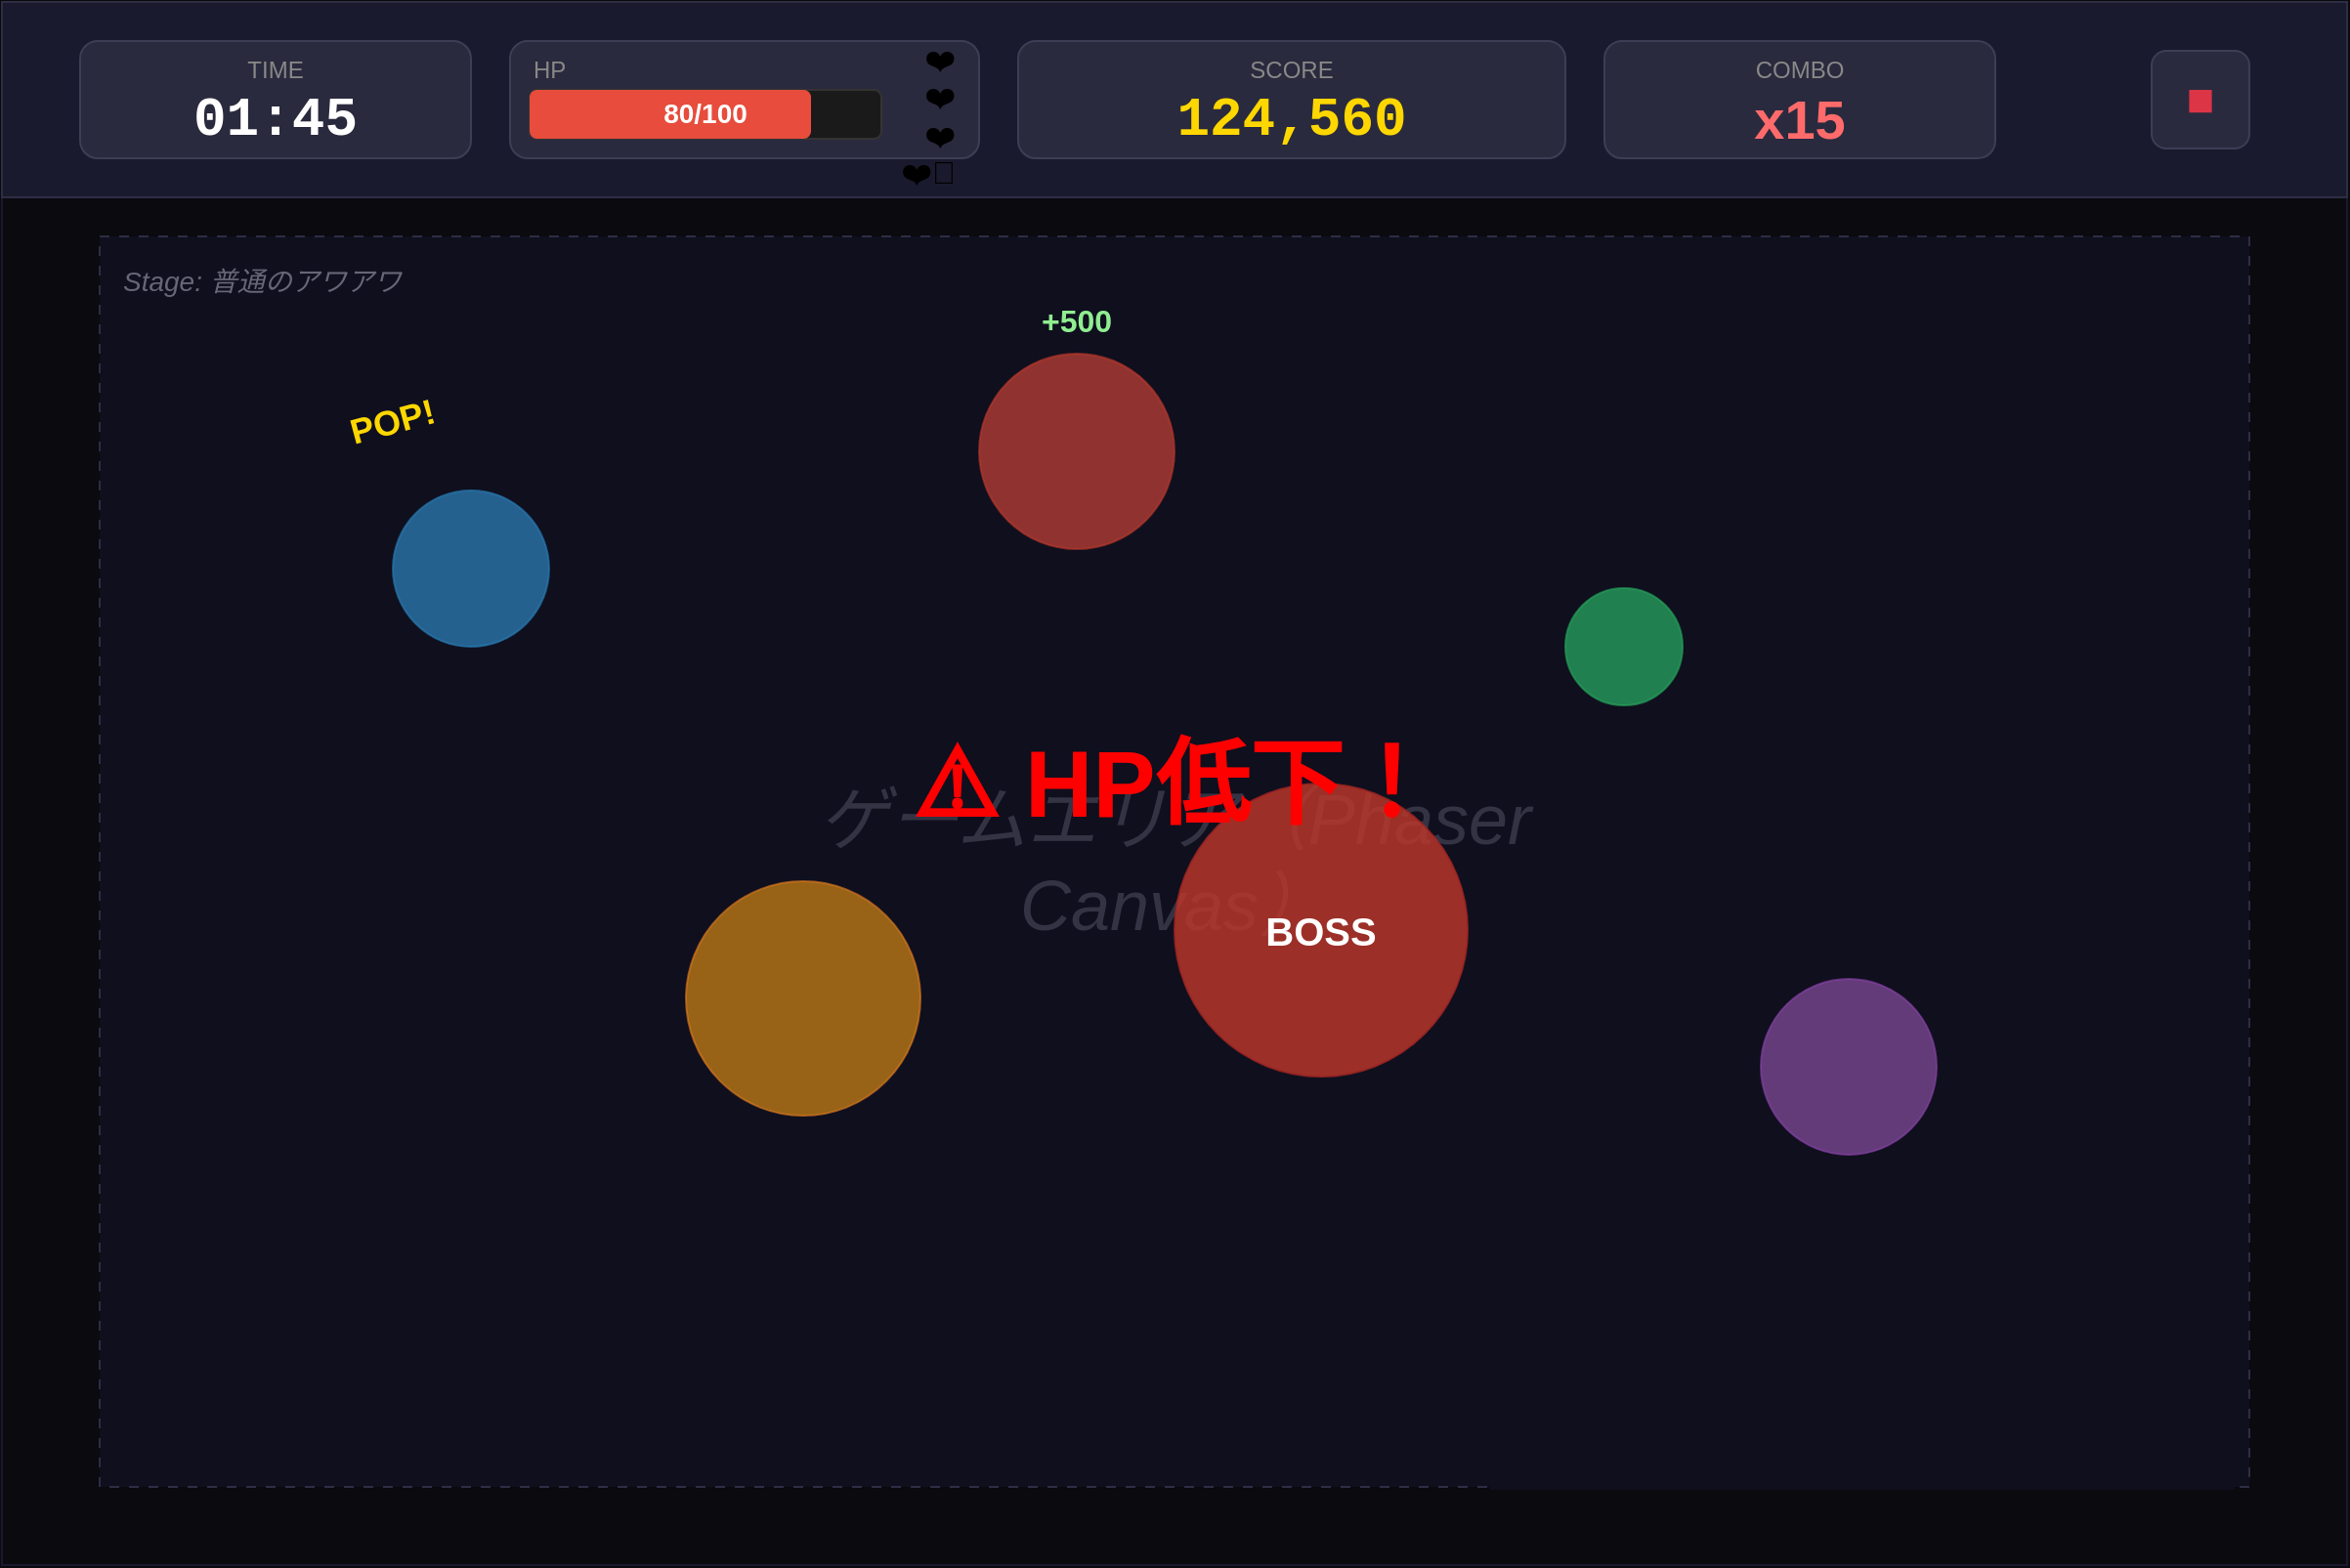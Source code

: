 <mxfile>
    <diagram id="game-play-layout" name="GamePlayPage">
        <mxGraphModel dx="1254" dy="1169" grid="1" gridSize="10" guides="1" tooltips="1" connect="1" arrows="1" fold="1" page="1" pageScale="1" pageWidth="1200" pageHeight="800" background="#0a0a0f" math="0" shadow="0">
            <root>
                <mxCell id="0"/>
                <mxCell id="1" parent="0"/>
                <!-- 背景コンテナ -->
                <mxCell id="bg-container" value="" style="rounded=0;whiteSpace=wrap;html=1;fillColor=#0a0a0f;strokeColor=#1a1a2e;" parent="1" vertex="1">
                    <mxGeometry x="0" y="0" width="1200" height="800" as="geometry"/>
                </mxCell>
                <!-- ゲーム情報ヘッダーエリア -->
                <mxCell id="header-bg" value="" style="rounded=0;whiteSpace=wrap;html=1;fillColor=#1a1a2e;strokeColor=#2d2d44;" parent="1" vertex="1">
                    <mxGeometry x="0" y="0" width="1200" height="100" as="geometry"/>
                </mxCell>
                <!-- 残り時間表示 -->
                <mxCell id="time-container" value="" style="rounded=1;whiteSpace=wrap;html=1;fillColor=#2a2a3e;strokeColor=#3d3d55;" parent="1" vertex="1">
                    <mxGeometry x="40" y="20" width="200" height="60" as="geometry"/>
                </mxCell>
                <mxCell id="time-label" value="TIME" style="text;html=1;strokeColor=none;fillColor=none;align=center;verticalAlign=middle;whiteSpace=wrap;rounded=0;fontSize=12;fontColor=#888888;" parent="1" vertex="1">
                    <mxGeometry x="40" y="25" width="200" height="20" as="geometry"/>
                </mxCell>
                <mxCell id="time-value" value="01:45" style="text;html=1;strokeColor=none;fillColor=none;align=center;verticalAlign=middle;whiteSpace=wrap;rounded=0;fontSize=28;fontColor=#ffffff;fontStyle=1;fontFamily=Courier New;" parent="1" vertex="1">
                    <mxGeometry x="40" y="45" width="200" height="30" as="geometry"/>
                </mxCell>
                <!-- HP表示 -->
                <mxCell id="hp-container" value="" style="rounded=1;whiteSpace=wrap;html=1;fillColor=#2a2a3e;strokeColor=#3d3d55;" parent="1" vertex="1">
                    <mxGeometry x="260" y="20" width="240" height="60" as="geometry"/>
                </mxCell>
                <mxCell id="hp-label" value="HP" style="text;html=1;strokeColor=none;fillColor=none;align=left;verticalAlign=middle;whiteSpace=wrap;rounded=0;fontSize=12;fontColor=#888888;" parent="1" vertex="1">
                    <mxGeometry x="270" y="25" width="50" height="20" as="geometry"/>
                </mxCell>
                <mxCell id="hp-bar-bg" value="" style="rounded=1;whiteSpace=wrap;html=1;fillColor=#1a1a1a;strokeColor=#333333;" parent="1" vertex="1">
                    <mxGeometry x="270" y="45" width="180" height="25" as="geometry"/>
                </mxCell>
                <mxCell id="hp-bar-fill" value="" style="rounded=1;whiteSpace=wrap;html=1;fillColor=#e74c3c;strokeColor=none;" parent="1" vertex="1">
                    <mxGeometry x="270" y="45" width="144" height="25" as="geometry"/>
                </mxCell>
                <mxCell id="hp-text" value="80/100" style="text;html=1;strokeColor=none;fillColor=none;align=center;verticalAlign=middle;whiteSpace=wrap;rounded=0;fontSize=14;fontColor=#ffffff;fontStyle=1;" parent="1" vertex="1">
                    <mxGeometry x="270" y="47" width="180" height="20" as="geometry"/>
                </mxCell>
                <mxCell id="hp-hearts" value="❤️❤️❤️❤️🤍" style="text;html=1;strokeColor=none;fillColor=none;align=right;verticalAlign=middle;whiteSpace=wrap;rounded=0;fontSize=16;" parent="1" vertex="1">
                    <mxGeometry x="460" y="45" width="30" height="25" as="geometry"/>
                </mxCell>
                <!-- スコア表示 -->
                <mxCell id="score-container" value="" style="rounded=1;whiteSpace=wrap;html=1;fillColor=#2a2a3e;strokeColor=#3d3d55;" parent="1" vertex="1">
                    <mxGeometry x="520" y="20" width="280" height="60" as="geometry"/>
                </mxCell>
                <mxCell id="score-label" value="SCORE" style="text;html=1;strokeColor=none;fillColor=none;align=center;verticalAlign=middle;whiteSpace=wrap;rounded=0;fontSize=12;fontColor=#888888;" parent="1" vertex="1">
                    <mxGeometry x="520" y="25" width="280" height="20" as="geometry"/>
                </mxCell>
                <mxCell id="score-value" value="124,560" style="text;html=1;strokeColor=none;fillColor=none;align=center;verticalAlign=middle;whiteSpace=wrap;rounded=0;fontSize=28;fontColor=#ffd700;fontStyle=1;fontFamily=Courier New;" parent="1" vertex="1">
                    <mxGeometry x="520" y="45" width="280" height="30" as="geometry"/>
                </mxCell>
                <!-- コンボ表示 -->
                <mxCell id="combo-container" value="" style="rounded=1;whiteSpace=wrap;html=1;fillColor=#2a2a3e;strokeColor=#3d3d55;" parent="1" vertex="1">
                    <mxGeometry x="820" y="20" width="200" height="60" as="geometry"/>
                </mxCell>
                <mxCell id="combo-label" value="COMBO" style="text;html=1;strokeColor=none;fillColor=none;align=center;verticalAlign=middle;whiteSpace=wrap;rounded=0;fontSize=12;fontColor=#888888;" parent="1" vertex="1">
                    <mxGeometry x="820" y="25" width="200" height="20" as="geometry"/>
                </mxCell>
                <mxCell id="combo-value" value="x15" style="text;html=1;strokeColor=none;fillColor=none;align=center;verticalAlign=middle;whiteSpace=wrap;rounded=0;fontSize=28;fontColor=#ff6b6b;fontStyle=1;" parent="1" vertex="1">
                    <mxGeometry x="820" y="45" width="200" height="30" as="geometry"/>
                </mxCell>
                <!-- 終了ボタン -->
                <mxCell id="stop-btn" value="■" style="rounded=1;whiteSpace=wrap;html=1;fillColor=#2a2a3e;strokeColor=#3d3d55;fontSize=24;fontColor=#dc3545;fontStyle=1;" parent="1" vertex="1">
                    <mxGeometry x="1100" y="25" width="50" height="50" as="geometry"/>
                </mxCell>
                <!-- メインゲームエリア（Phaser描画エリア） -->
                <mxCell id="game-area" value="" style="rounded=0;whiteSpace=wrap;html=1;fillColor=#0f0f1e;strokeColor=#2d2d44;dashed=1;dashPattern=5 5;" parent="1" vertex="1">
                    <mxGeometry x="50" y="120" width="1100" height="640" as="geometry"/>
                </mxCell>
                <mxCell id="game-area-label" value="ゲームエリア（Phaser Canvas）" style="text;html=1;strokeColor=none;fillColor=none;align=center;verticalAlign=middle;whiteSpace=wrap;rounded=0;fontSize=36;fontColor=#333344;fontStyle=2;" parent="1" vertex="1">
                    <mxGeometry x="400" y="400" width="400" height="80" as="geometry"/>
                </mxCell>
                <!-- サンプル泡表示（実際はPhaserで描画） -->
                <mxCell id="bubble-sample-1" value="" style="ellipse;whiteSpace=wrap;html=1;fillColor=#3498db;strokeColor=#2980b9;opacity=60;" parent="1" vertex="1">
                    <mxGeometry x="200" y="250" width="80" height="80" as="geometry"/>
                </mxCell>
                <mxCell id="bubble-sample-2" value="" style="ellipse;whiteSpace=wrap;html=1;fillColor=#e74c3c;strokeColor=#c0392b;opacity=60;" parent="1" vertex="1">
                    <mxGeometry x="500" y="180" width="100" height="100" as="geometry"/>
                </mxCell>
                <mxCell id="bubble-sample-3" value="" style="ellipse;whiteSpace=wrap;html=1;fillColor=#2ecc71;strokeColor=#27ae60;opacity=60;" parent="1" vertex="1">
                    <mxGeometry x="800" y="300" width="60" height="60" as="geometry"/>
                </mxCell>
                <mxCell id="bubble-sample-4" value="" style="ellipse;whiteSpace=wrap;html=1;fillColor=#f39c12;strokeColor=#e67e22;opacity=60;" parent="1" vertex="1">
                    <mxGeometry x="350" y="450" width="120" height="120" as="geometry"/>
                </mxCell>
                <mxCell id="bubble-sample-5" value="" style="ellipse;whiteSpace=wrap;html=1;fillColor=#9b59b6;strokeColor=#8e44ad;opacity=60;" parent="1" vertex="1">
                    <mxGeometry x="900" y="500" width="90" height="90" as="geometry"/>
                </mxCell>
                <mxCell id="bubble-sample-6" value="BOSS" style="ellipse;whiteSpace=wrap;html=1;fillColor=#c0392b;strokeColor=#a02622;opacity=80;fontSize=20;fontColor=#ffffff;fontStyle=1;" parent="1" vertex="1">
                    <mxGeometry x="600" y="400" width="150" height="150" as="geometry"/>
                </mxCell>
                <!-- エフェクトサンプル -->
                <mxCell id="effect-pop-1" value="POP!" style="text;html=1;strokeColor=none;fillColor=none;align=center;verticalAlign=middle;whiteSpace=wrap;rounded=0;fontSize=18;fontColor=#ffd700;fontStyle=1;rotation=-15;" parent="1" vertex="1">
                    <mxGeometry x="170" y="200" width="60" height="30" as="geometry"/>
                </mxCell>
                <mxCell id="effect-score-1" value="+500" style="text;html=1;strokeColor=none;fillColor=none;align=center;verticalAlign=middle;whiteSpace=wrap;rounded=0;fontSize=16;fontColor=#90ee90;fontStyle=1;" parent="1" vertex="1">
                    <mxGeometry x="520" y="150" width="60" height="25" as="geometry"/>
                </mxCell>
                <!-- ステージ情報表示（オプション） -->
                <mxCell id="stage-info" value="Stage: 普通のアワアワ" style="text;html=1;strokeColor=none;fillColor=none;align=left;verticalAlign=middle;whiteSpace=wrap;rounded=0;fontSize=14;fontColor=#666677;fontStyle=2;" parent="1" vertex="1">
                    <mxGeometry x="60" y="130" width="200" height="25" as="geometry"/>
                </mxCell>
                <!-- 警告表示エリア（HP低下時など） -->
                <mxCell id="warning-overlay" value="" style="rounded=0;whiteSpace=wrap;html=1;fillColor=#ff0000;strokeColor=none;opacity=0;" parent="1" vertex="1">
                    <mxGeometry x="50" y="120" width="1100" height="640" as="geometry"/>
                </mxCell>
                <mxCell id="warning-text" value="⚠️ HP低下！" style="text;html=1;strokeColor=none;fillColor=none;align=center;verticalAlign=middle;whiteSpace=wrap;rounded=0;fontSize=48;fontColor=#ff0000;fontStyle=1;opacity=0;" parent="1" vertex="1">
                    <mxGeometry x="400" y="350" width="400" height="100" as="geometry"/>
                </mxCell>
            </root>
        </mxGraphModel>
    </diagram>
</mxfile>